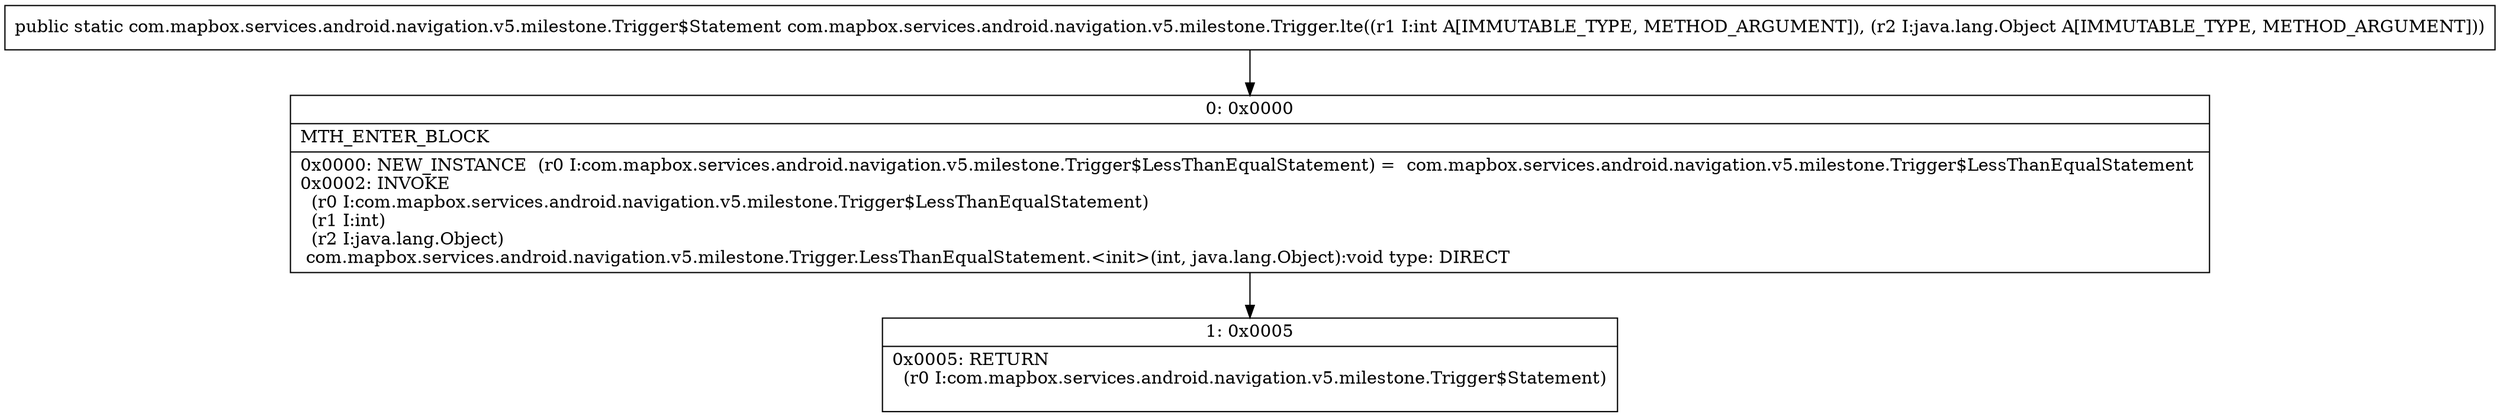 digraph "CFG forcom.mapbox.services.android.navigation.v5.milestone.Trigger.lte(ILjava\/lang\/Object;)Lcom\/mapbox\/services\/android\/navigation\/v5\/milestone\/Trigger$Statement;" {
Node_0 [shape=record,label="{0\:\ 0x0000|MTH_ENTER_BLOCK\l|0x0000: NEW_INSTANCE  (r0 I:com.mapbox.services.android.navigation.v5.milestone.Trigger$LessThanEqualStatement) =  com.mapbox.services.android.navigation.v5.milestone.Trigger$LessThanEqualStatement \l0x0002: INVOKE  \l  (r0 I:com.mapbox.services.android.navigation.v5.milestone.Trigger$LessThanEqualStatement)\l  (r1 I:int)\l  (r2 I:java.lang.Object)\l com.mapbox.services.android.navigation.v5.milestone.Trigger.LessThanEqualStatement.\<init\>(int, java.lang.Object):void type: DIRECT \l}"];
Node_1 [shape=record,label="{1\:\ 0x0005|0x0005: RETURN  \l  (r0 I:com.mapbox.services.android.navigation.v5.milestone.Trigger$Statement)\l \l}"];
MethodNode[shape=record,label="{public static com.mapbox.services.android.navigation.v5.milestone.Trigger$Statement com.mapbox.services.android.navigation.v5.milestone.Trigger.lte((r1 I:int A[IMMUTABLE_TYPE, METHOD_ARGUMENT]), (r2 I:java.lang.Object A[IMMUTABLE_TYPE, METHOD_ARGUMENT])) }"];
MethodNode -> Node_0;
Node_0 -> Node_1;
}

